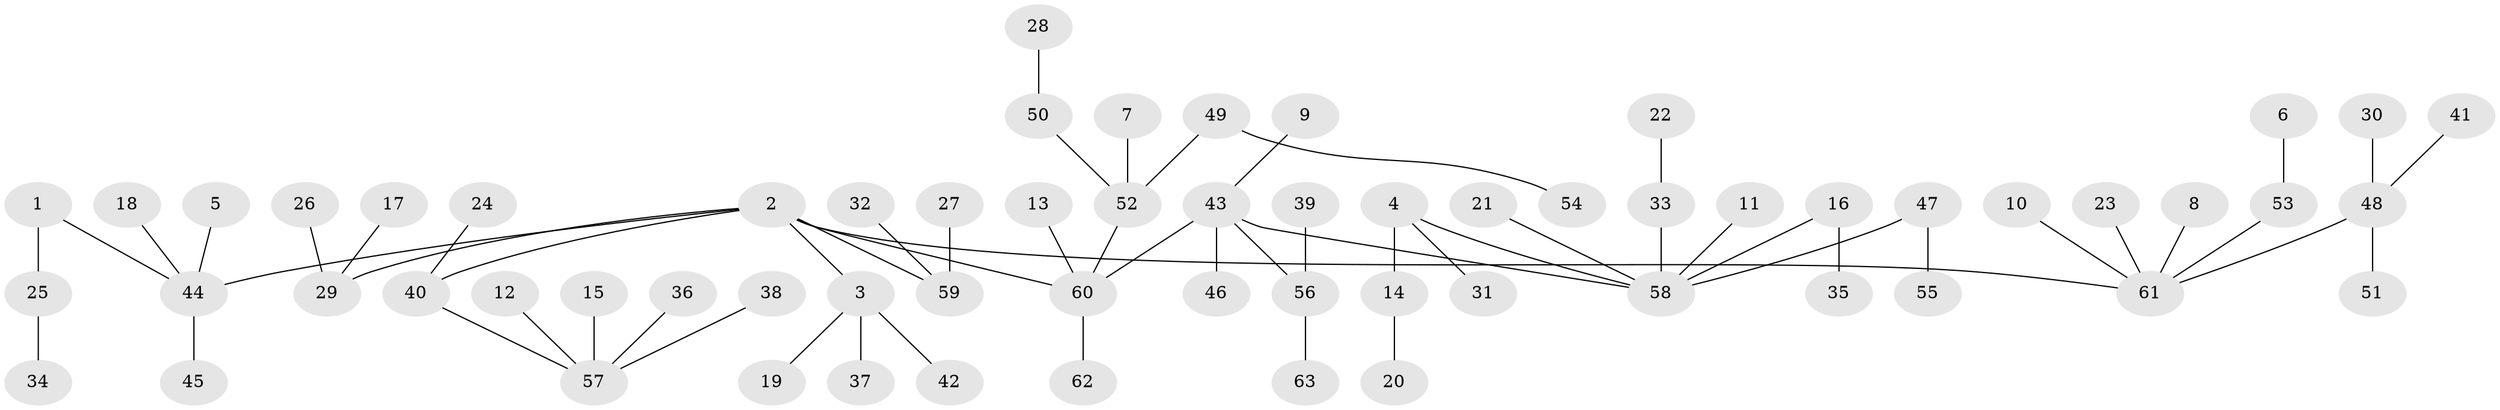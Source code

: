 // original degree distribution, {5: 0.047619047619047616, 6: 0.031746031746031744, 4: 0.05555555555555555, 3: 0.11904761904761904, 1: 0.5158730158730159, 2: 0.23015873015873015}
// Generated by graph-tools (version 1.1) at 2025/26/03/09/25 03:26:33]
// undirected, 63 vertices, 62 edges
graph export_dot {
graph [start="1"]
  node [color=gray90,style=filled];
  1;
  2;
  3;
  4;
  5;
  6;
  7;
  8;
  9;
  10;
  11;
  12;
  13;
  14;
  15;
  16;
  17;
  18;
  19;
  20;
  21;
  22;
  23;
  24;
  25;
  26;
  27;
  28;
  29;
  30;
  31;
  32;
  33;
  34;
  35;
  36;
  37;
  38;
  39;
  40;
  41;
  42;
  43;
  44;
  45;
  46;
  47;
  48;
  49;
  50;
  51;
  52;
  53;
  54;
  55;
  56;
  57;
  58;
  59;
  60;
  61;
  62;
  63;
  1 -- 25 [weight=1.0];
  1 -- 44 [weight=1.0];
  2 -- 3 [weight=1.0];
  2 -- 29 [weight=1.0];
  2 -- 40 [weight=1.0];
  2 -- 44 [weight=1.0];
  2 -- 59 [weight=1.0];
  2 -- 60 [weight=1.0];
  2 -- 61 [weight=1.0];
  3 -- 19 [weight=1.0];
  3 -- 37 [weight=1.0];
  3 -- 42 [weight=1.0];
  4 -- 14 [weight=1.0];
  4 -- 31 [weight=1.0];
  4 -- 58 [weight=1.0];
  5 -- 44 [weight=1.0];
  6 -- 53 [weight=1.0];
  7 -- 52 [weight=1.0];
  8 -- 61 [weight=1.0];
  9 -- 43 [weight=1.0];
  10 -- 61 [weight=1.0];
  11 -- 58 [weight=1.0];
  12 -- 57 [weight=1.0];
  13 -- 60 [weight=1.0];
  14 -- 20 [weight=1.0];
  15 -- 57 [weight=1.0];
  16 -- 35 [weight=1.0];
  16 -- 58 [weight=1.0];
  17 -- 29 [weight=1.0];
  18 -- 44 [weight=1.0];
  21 -- 58 [weight=1.0];
  22 -- 33 [weight=1.0];
  23 -- 61 [weight=1.0];
  24 -- 40 [weight=1.0];
  25 -- 34 [weight=1.0];
  26 -- 29 [weight=1.0];
  27 -- 59 [weight=1.0];
  28 -- 50 [weight=1.0];
  30 -- 48 [weight=1.0];
  32 -- 59 [weight=1.0];
  33 -- 58 [weight=1.0];
  36 -- 57 [weight=1.0];
  38 -- 57 [weight=1.0];
  39 -- 56 [weight=1.0];
  40 -- 57 [weight=1.0];
  41 -- 48 [weight=1.0];
  43 -- 46 [weight=1.0];
  43 -- 56 [weight=1.0];
  43 -- 58 [weight=1.0];
  43 -- 60 [weight=1.0];
  44 -- 45 [weight=1.0];
  47 -- 55 [weight=1.0];
  47 -- 58 [weight=1.0];
  48 -- 51 [weight=1.0];
  48 -- 61 [weight=1.0];
  49 -- 52 [weight=1.0];
  49 -- 54 [weight=1.0];
  50 -- 52 [weight=1.0];
  52 -- 60 [weight=1.0];
  53 -- 61 [weight=1.0];
  56 -- 63 [weight=1.0];
  60 -- 62 [weight=1.0];
}
